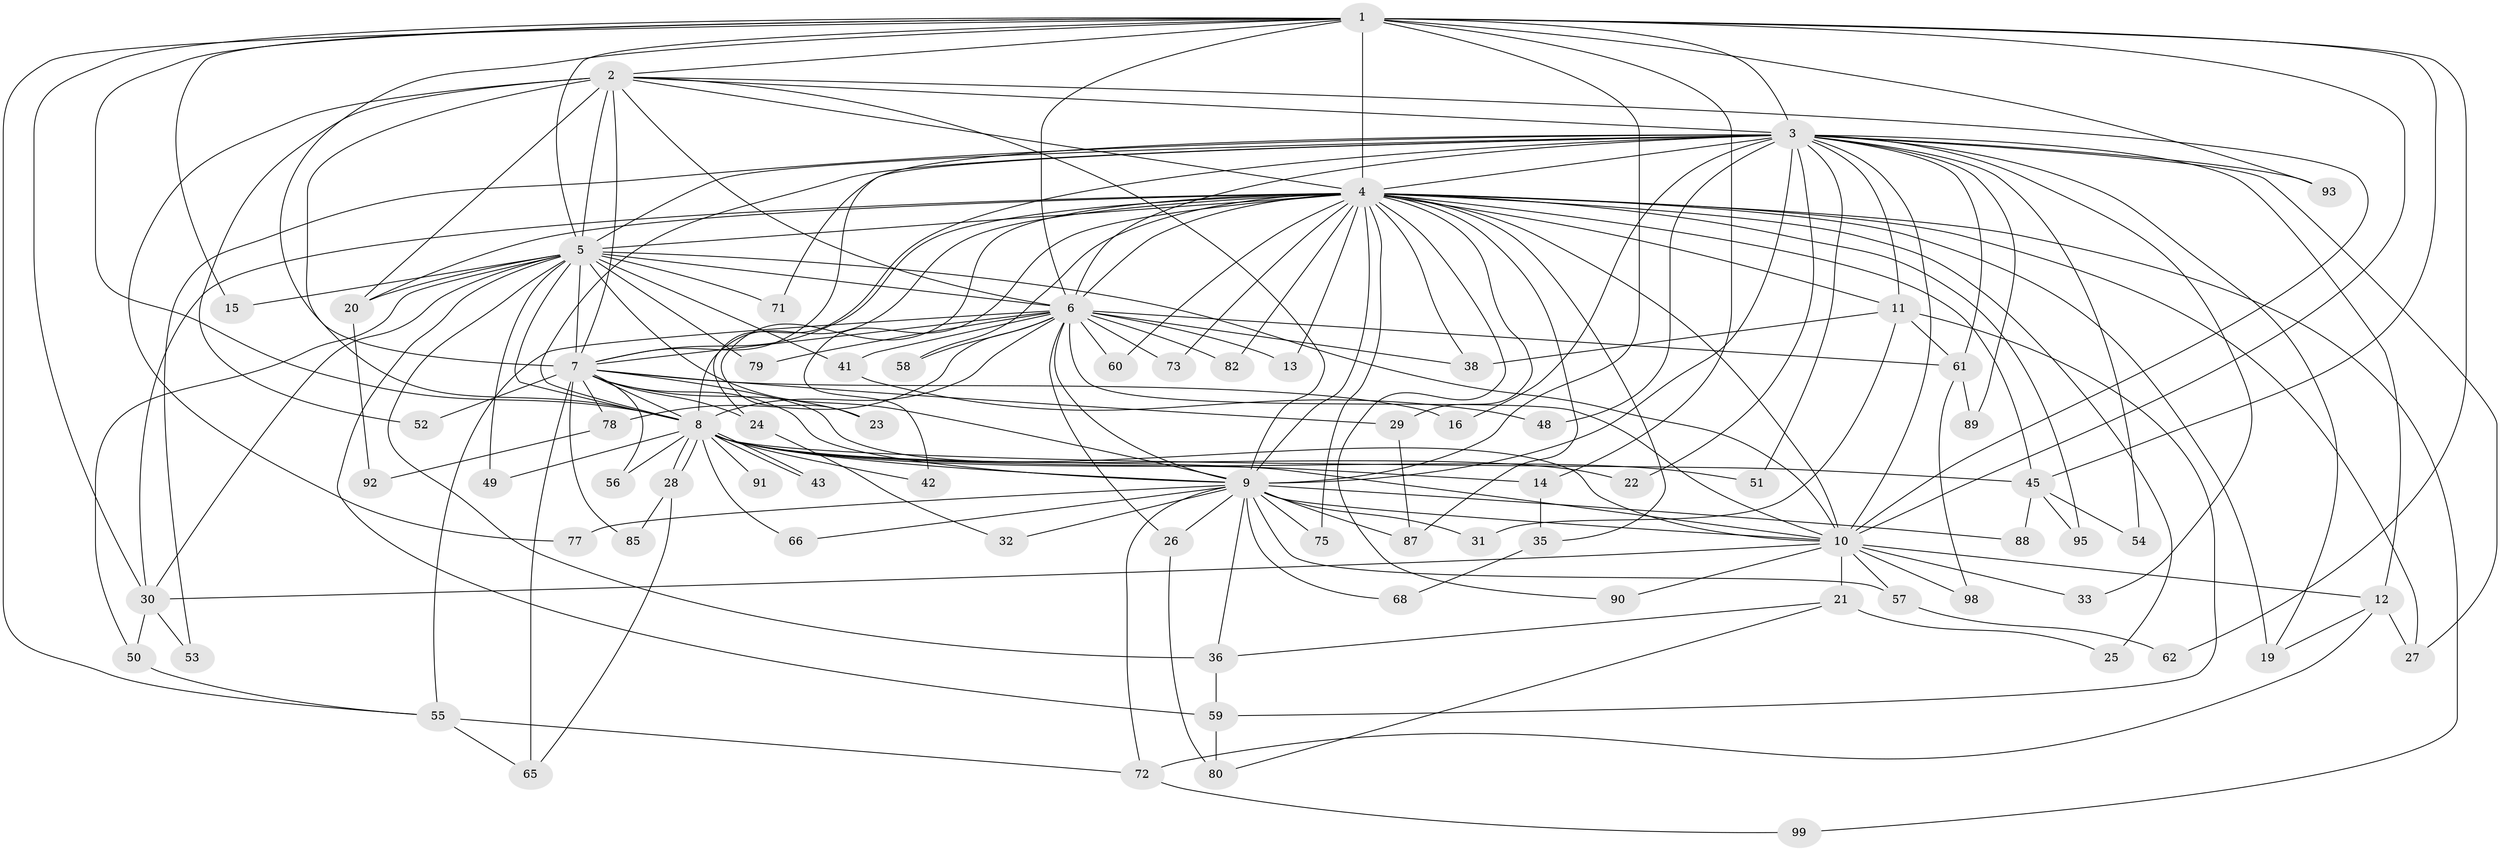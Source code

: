 // original degree distribution, {17: 0.01, 12: 0.01, 25: 0.01, 31: 0.01, 22: 0.01, 23: 0.03, 21: 0.01, 16: 0.01, 6: 0.02, 5: 0.03, 2: 0.51, 3: 0.28, 4: 0.06}
// Generated by graph-tools (version 1.1) at 2025/38/02/21/25 10:38:53]
// undirected, 76 vertices, 190 edges
graph export_dot {
graph [start="1"]
  node [color=gray90,style=filled];
  1 [super="+47"];
  2 [super="+76"];
  3 [super="+40"];
  4 [super="+18"];
  5 [super="+69"];
  6 [super="+74"];
  7 [super="+37"];
  8 [super="+39"];
  9 [super="+94"];
  10 [super="+17"];
  11;
  12 [super="+34"];
  13;
  14;
  15;
  16;
  19;
  20 [super="+67"];
  21 [super="+46"];
  22;
  23;
  24;
  25;
  26;
  27 [super="+64"];
  28;
  29;
  30 [super="+44"];
  31;
  32;
  33;
  35;
  36;
  38 [super="+86"];
  41;
  42;
  43;
  45 [super="+70"];
  48;
  49;
  50 [super="+100"];
  51;
  52;
  53;
  54;
  55;
  56;
  57;
  58;
  59 [super="+63"];
  60;
  61 [super="+84"];
  62;
  65 [super="+81"];
  66;
  68;
  71;
  72 [super="+97"];
  73;
  75;
  77;
  78;
  79;
  80 [super="+83"];
  82;
  85;
  87 [super="+96"];
  88;
  89;
  90;
  91;
  92;
  93;
  95;
  98;
  99;
  1 -- 2;
  1 -- 3;
  1 -- 4 [weight=2];
  1 -- 5;
  1 -- 6;
  1 -- 7;
  1 -- 8;
  1 -- 9;
  1 -- 10;
  1 -- 14;
  1 -- 15;
  1 -- 55;
  1 -- 62;
  1 -- 93;
  1 -- 45;
  1 -- 30;
  2 -- 3;
  2 -- 4;
  2 -- 5 [weight=2];
  2 -- 6;
  2 -- 7;
  2 -- 8;
  2 -- 9;
  2 -- 10;
  2 -- 20;
  2 -- 52;
  2 -- 77;
  3 -- 4;
  3 -- 5;
  3 -- 6 [weight=2];
  3 -- 7;
  3 -- 8;
  3 -- 9 [weight=2];
  3 -- 10;
  3 -- 11;
  3 -- 12;
  3 -- 16;
  3 -- 19;
  3 -- 22;
  3 -- 24;
  3 -- 27;
  3 -- 33;
  3 -- 48;
  3 -- 51;
  3 -- 53;
  3 -- 89;
  3 -- 93;
  3 -- 54;
  3 -- 71;
  3 -- 61;
  4 -- 5;
  4 -- 6;
  4 -- 7;
  4 -- 8;
  4 -- 9;
  4 -- 10;
  4 -- 11;
  4 -- 13;
  4 -- 19;
  4 -- 20;
  4 -- 23;
  4 -- 25;
  4 -- 27;
  4 -- 29;
  4 -- 30;
  4 -- 38;
  4 -- 42;
  4 -- 45;
  4 -- 58;
  4 -- 60;
  4 -- 73;
  4 -- 75;
  4 -- 82;
  4 -- 87;
  4 -- 90;
  4 -- 95;
  4 -- 99;
  4 -- 35;
  5 -- 6;
  5 -- 7 [weight=3];
  5 -- 8;
  5 -- 9;
  5 -- 10;
  5 -- 15;
  5 -- 30;
  5 -- 36;
  5 -- 41;
  5 -- 49;
  5 -- 50;
  5 -- 59;
  5 -- 71;
  5 -- 79;
  5 -- 20;
  6 -- 7;
  6 -- 8;
  6 -- 9 [weight=2];
  6 -- 10 [weight=2];
  6 -- 13;
  6 -- 26;
  6 -- 41;
  6 -- 55;
  6 -- 58;
  6 -- 60;
  6 -- 61;
  6 -- 73;
  6 -- 78;
  6 -- 79;
  6 -- 82;
  6 -- 38;
  7 -- 8 [weight=2];
  7 -- 9;
  7 -- 10;
  7 -- 16;
  7 -- 23;
  7 -- 24;
  7 -- 29;
  7 -- 52;
  7 -- 56;
  7 -- 65;
  7 -- 78;
  7 -- 85;
  8 -- 9;
  8 -- 10;
  8 -- 14;
  8 -- 22;
  8 -- 28;
  8 -- 28;
  8 -- 42;
  8 -- 43;
  8 -- 43;
  8 -- 45;
  8 -- 49;
  8 -- 51;
  8 -- 56;
  8 -- 66;
  8 -- 91 [weight=2];
  9 -- 10;
  9 -- 26;
  9 -- 31;
  9 -- 32;
  9 -- 36;
  9 -- 57;
  9 -- 66;
  9 -- 68;
  9 -- 75;
  9 -- 77;
  9 -- 87;
  9 -- 88;
  9 -- 72;
  10 -- 12;
  10 -- 21 [weight=2];
  10 -- 33;
  10 -- 57;
  10 -- 98;
  10 -- 90;
  10 -- 30;
  11 -- 31;
  11 -- 38;
  11 -- 61;
  11 -- 59;
  12 -- 72;
  12 -- 19;
  12 -- 27;
  14 -- 35;
  20 -- 92;
  21 -- 25;
  21 -- 80;
  21 -- 36;
  24 -- 32;
  26 -- 80;
  28 -- 65;
  28 -- 85;
  29 -- 87;
  30 -- 50;
  30 -- 53;
  35 -- 68;
  36 -- 59;
  41 -- 48;
  45 -- 54;
  45 -- 88;
  45 -- 95;
  50 -- 55;
  55 -- 72;
  55 -- 65;
  57 -- 62;
  59 -- 80;
  61 -- 98;
  61 -- 89;
  72 -- 99;
  78 -- 92;
}
